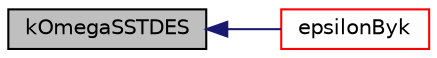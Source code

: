 digraph "kOmegaSSTDES"
{
  bgcolor="transparent";
  edge [fontname="Helvetica",fontsize="10",labelfontname="Helvetica",labelfontsize="10"];
  node [fontname="Helvetica",fontsize="10",shape=record];
  rankdir="LR";
  Node1 [label="kOmegaSSTDES",height=0.2,width=0.4,color="black", fillcolor="grey75", style="filled", fontcolor="black"];
  Node1 -> Node2 [dir="back",color="midnightblue",fontsize="10",style="solid",fontname="Helvetica"];
  Node2 [label="epsilonByk",height=0.2,width=0.4,color="red",URL="$a01268.html#a2e6d91a695d006d9bb8a82b1569a0cf3",tooltip="Return epsilon/k which for standard RAS is betaStar*omega. "];
}
